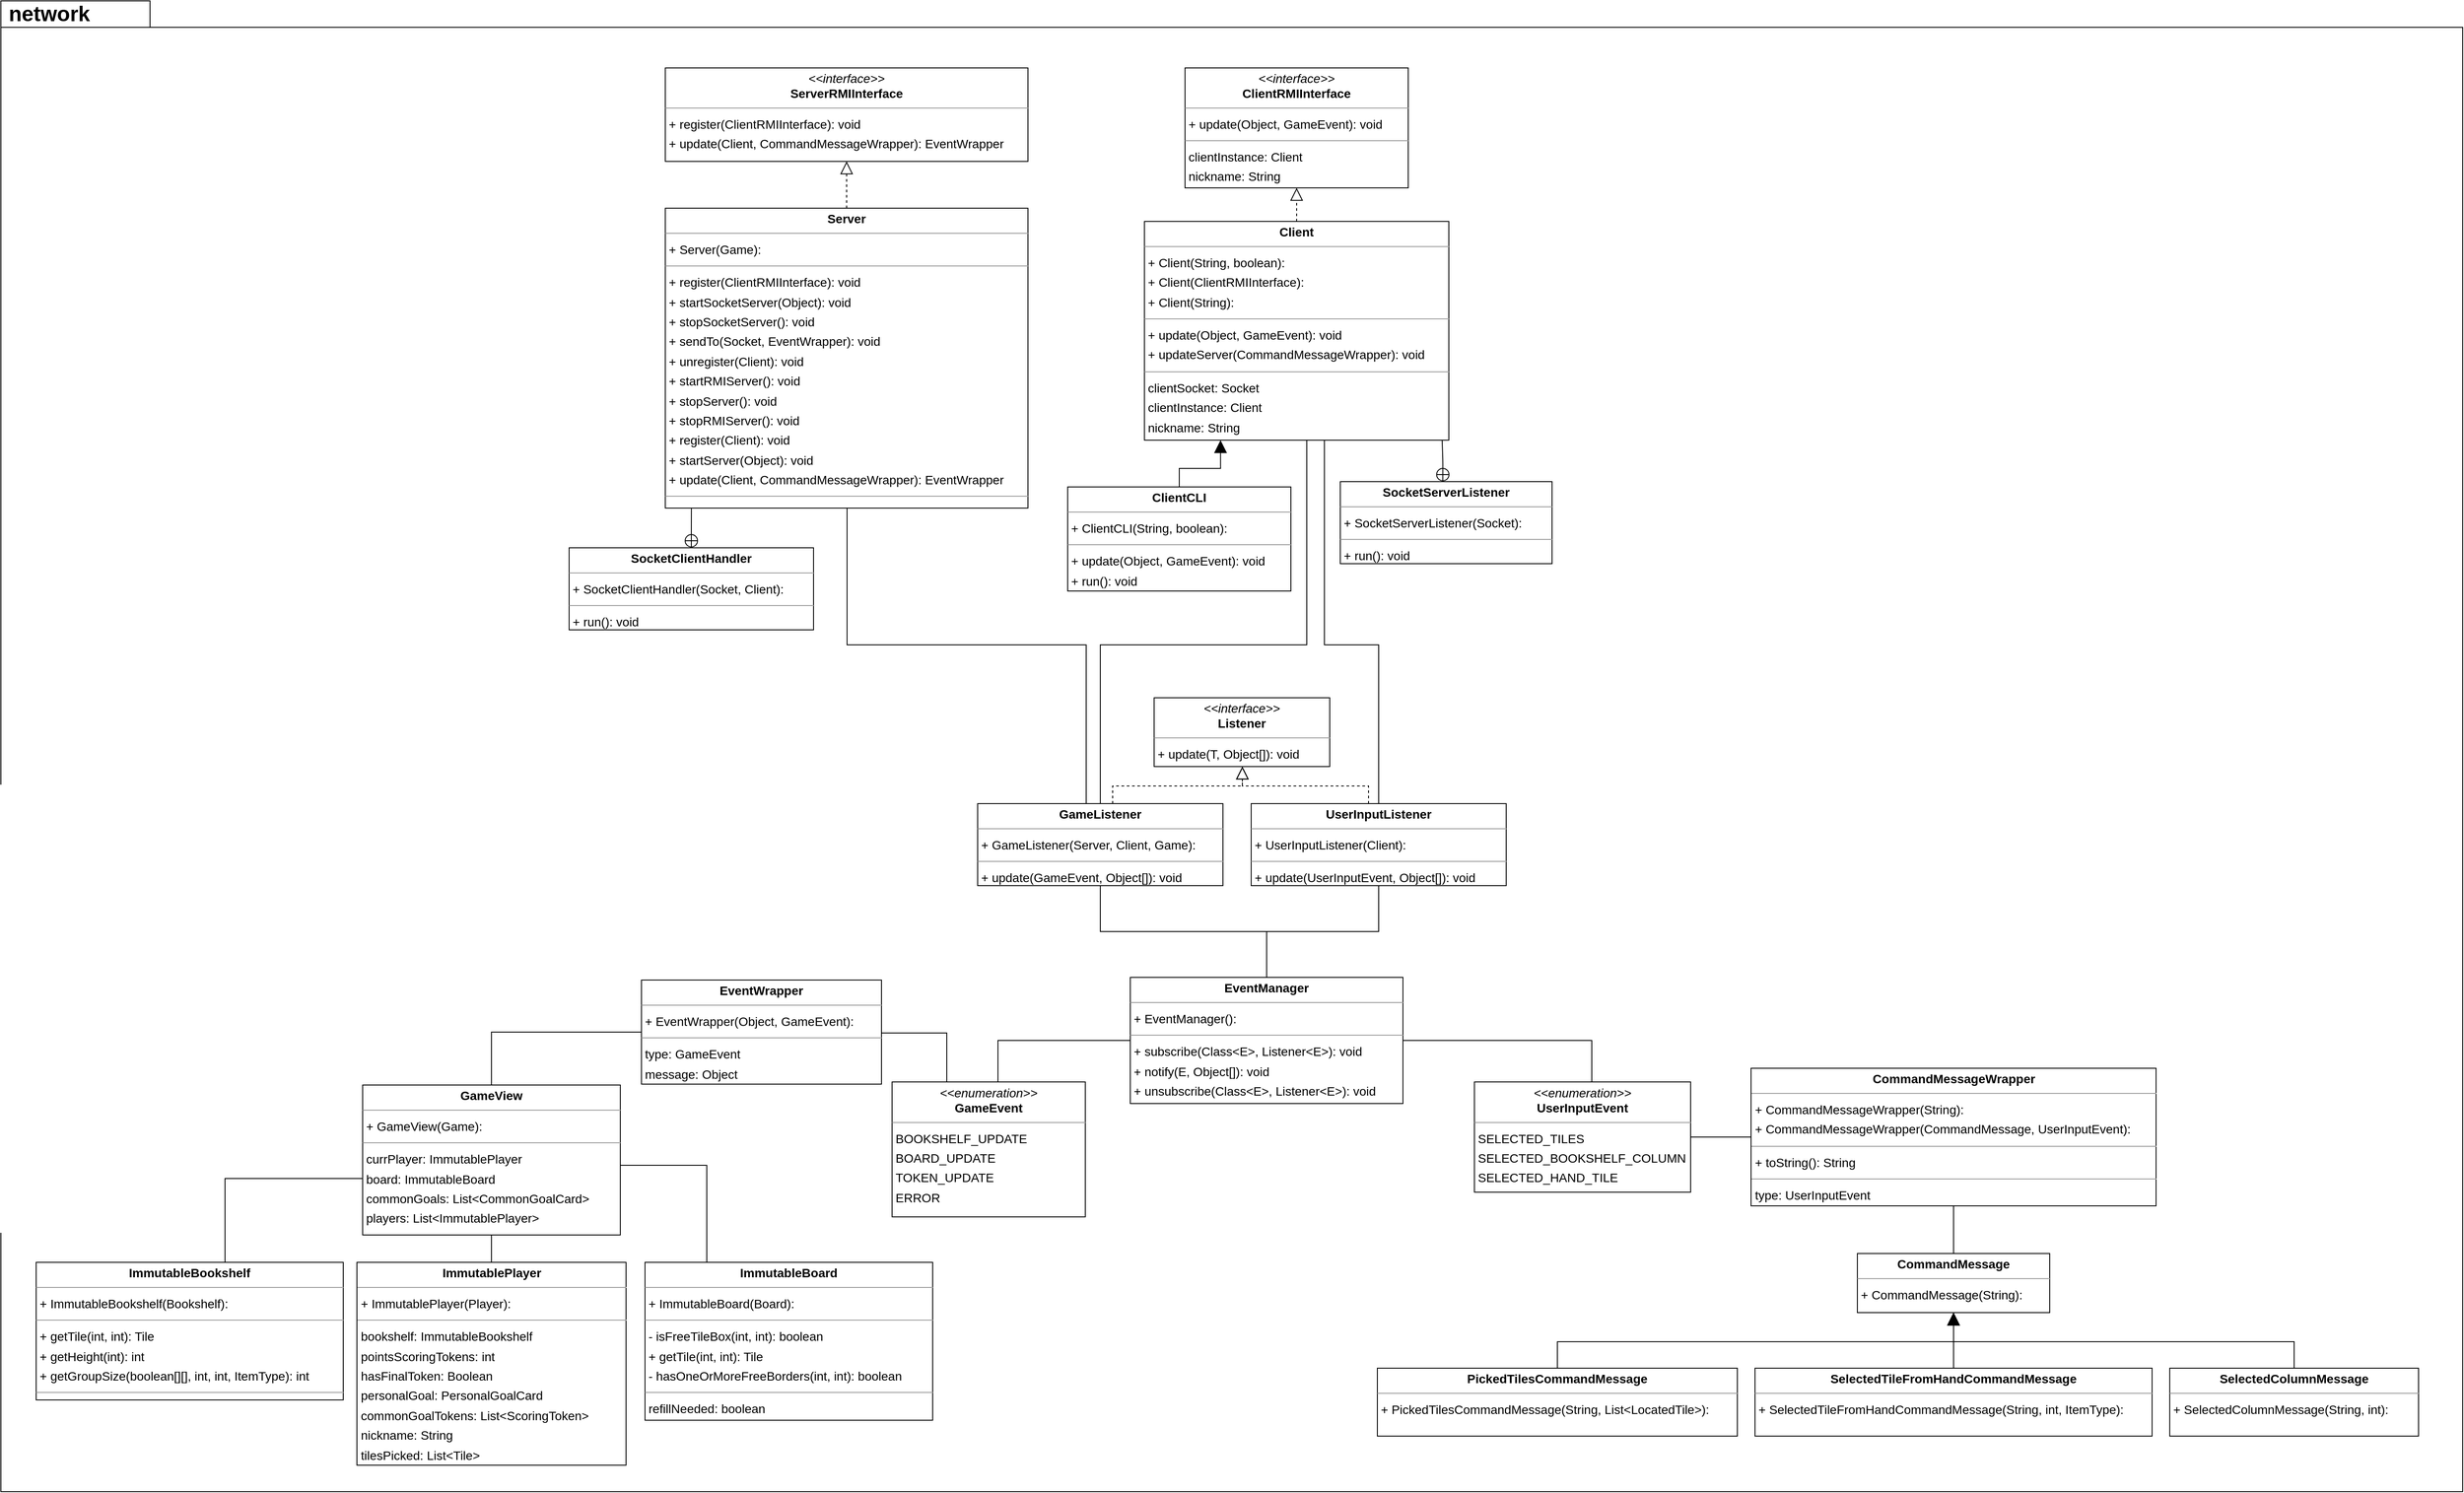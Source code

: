 <mxfile version="21.1.5" type="device">
  <diagram id="Sj49I2HTe4NmLySwVZjX" name="Page-1">
    <mxGraphModel dx="4390" dy="2117" grid="1" gridSize="10" guides="1" tooltips="1" connect="1" arrows="1" fold="1" page="0" pageScale="1" pageWidth="850" pageHeight="1100" background="none" math="0" shadow="0">
      <root>
        <mxCell id="0" />
        <mxCell id="1" parent="0" />
        <mxCell id="IwiZmN88PzjmB7UHPTFj-19" value="&lt;font style=&quot;font-size: 24px;&quot;&gt;network&lt;/font&gt;" style="shape=folder;fontStyle=1;tabWidth=110;tabHeight=30;tabPosition=left;html=1;boundedLbl=1;labelInHeader=1;container=1;collapsible=0;whiteSpace=wrap;fontFamily=Helvetica;fontSize=11;" vertex="1" parent="1">
          <mxGeometry x="-830" y="-90" width="2790" height="1690" as="geometry" />
        </mxCell>
        <mxCell id="IwiZmN88PzjmB7UHPTFj-20" value="" style="html=1;strokeColor=none;resizeWidth=1;resizeHeight=1;fillColor=none;part=1;connectable=0;allowArrows=0;deletable=0;whiteSpace=wrap;fontFamily=Helvetica;fontSize=11;fontColor=default;" vertex="1" parent="IwiZmN88PzjmB7UHPTFj-19">
          <mxGeometry width="2790" height="1183" relative="1" as="geometry">
            <mxPoint y="30" as="offset" />
          </mxGeometry>
        </mxCell>
        <mxCell id="node12" value="&lt;p style=&quot;margin:0px;margin-top:4px;text-align:center;&quot;&gt;&lt;b&gt;ImmutablePlayer&lt;/b&gt;&lt;/p&gt;&lt;hr size=&quot;1&quot;/&gt;&lt;p style=&quot;margin:0 0 0 4px;line-height:1.6;&quot;&gt;+ ImmutablePlayer(Player): &lt;/p&gt;&lt;hr size=&quot;1&quot;/&gt;&lt;p style=&quot;margin:0 0 0 4px;line-height:1.6;&quot;&gt; bookshelf: ImmutableBookshelf&lt;br/&gt; pointsScoringTokens: int&lt;br/&gt; hasFinalToken: Boolean&lt;br/&gt; personalGoal: PersonalGoalCard&lt;br/&gt; commonGoalTokens: List&amp;lt;ScoringToken&amp;gt;&lt;br/&gt; nickname: String&lt;br/&gt; tilesPicked: List&amp;lt;Tile&amp;gt;&lt;/p&gt;" style="verticalAlign=top;align=left;overflow=fill;fontSize=14;fontFamily=Helvetica;html=1;rounded=0;shadow=0;comic=0;labelBackgroundColor=none;strokeWidth=1;strokeColor=#000000;" parent="IwiZmN88PzjmB7UHPTFj-19" vertex="1">
          <mxGeometry x="403.5" y="1430" width="305" height="230" as="geometry" />
        </mxCell>
        <mxCell id="node14" value="&lt;p style=&quot;margin:0px;margin-top:4px;text-align:center;&quot;&gt;&lt;b&gt;SelectedColumnMessage&lt;/b&gt;&lt;/p&gt;&lt;hr size=&quot;1&quot;&gt;&lt;p style=&quot;margin:0 0 0 4px;line-height:1.6;&quot;&gt;+ SelectedColumnMessage(String, int):&lt;/p&gt;" style="verticalAlign=top;align=left;overflow=fill;fontSize=14;fontFamily=Helvetica;html=1;rounded=0;shadow=0;comic=0;labelBackgroundColor=none;strokeWidth=1;strokeColor=#000000;" parent="IwiZmN88PzjmB7UHPTFj-19" vertex="1">
          <mxGeometry x="2458" y="1550" width="282" height="77" as="geometry" />
        </mxCell>
        <mxCell id="node15" value="&lt;p style=&quot;margin:0px;margin-top:4px;text-align:center;&quot;&gt;&lt;b&gt;SelectedTileFromHandCommandMessage&lt;/b&gt;&lt;/p&gt;&lt;hr size=&quot;1&quot;&gt;&lt;p style=&quot;margin:0 0 0 4px;line-height:1.6;&quot;&gt;+ SelectedTileFromHandCommandMessage(String, int, ItemType):&lt;/p&gt;" style="verticalAlign=top;align=left;overflow=fill;fontSize=14;fontFamily=Helvetica;html=1;rounded=0;shadow=0;comic=0;labelBackgroundColor=none;strokeWidth=1;strokeColor=#000000;" parent="IwiZmN88PzjmB7UHPTFj-19" vertex="1">
          <mxGeometry x="1988" y="1550" width="450" height="77" as="geometry" />
        </mxCell>
        <mxCell id="node18" value="&lt;p style=&quot;margin:0px;margin-top:4px;text-align:center;&quot;&gt;&lt;b&gt;PickedTilesCommandMessage&lt;/b&gt;&lt;/p&gt;&lt;hr size=&quot;1&quot;&gt;&lt;p style=&quot;margin:0 0 0 4px;line-height:1.6;&quot;&gt;+ PickedTilesCommandMessage(String, List&amp;lt;LocatedTile&amp;gt;):&lt;/p&gt;" style="verticalAlign=top;align=left;overflow=fill;fontSize=14;fontFamily=Helvetica;html=1;rounded=0;shadow=0;comic=0;labelBackgroundColor=none;strokeWidth=1;strokeColor=#000000;" parent="IwiZmN88PzjmB7UHPTFj-19" vertex="1">
          <mxGeometry x="1560" y="1550" width="408" height="77" as="geometry" />
        </mxCell>
        <mxCell id="node3" value="&lt;p style=&quot;margin:0px;margin-top:4px;text-align:center;&quot;&gt;&lt;b&gt;CommandMessage&lt;/b&gt;&lt;/p&gt;&lt;hr size=&quot;1&quot;/&gt;&lt;p style=&quot;margin:0 0 0 4px;line-height:1.6;&quot;&gt;+ CommandMessage(String): &lt;/p&gt;" style="verticalAlign=top;align=left;overflow=fill;fontSize=14;fontFamily=Helvetica;html=1;rounded=0;shadow=0;comic=0;labelBackgroundColor=none;strokeWidth=1;strokeColor=#000000;" parent="IwiZmN88PzjmB7UHPTFj-19" vertex="1">
          <mxGeometry x="2104" y="1420" width="218" height="67" as="geometry" />
        </mxCell>
        <mxCell id="edge6" value="" style="html=1;rounded=0;edgeStyle=orthogonalEdgeStyle;dashed=0;startArrow=none;endArrow=block;endSize=12;strokeColor=#000000;exitX=0.500;exitY=0.001;exitDx=0;exitDy=0;entryX=0.500;entryY=1.001;entryDx=0;entryDy=0;" parent="IwiZmN88PzjmB7UHPTFj-19" source="node18" target="node3" edge="1">
          <mxGeometry width="50" height="50" relative="1" as="geometry">
            <Array as="points">
              <mxPoint x="1764" y="1520" />
              <mxPoint x="2213" y="1520" />
            </Array>
          </mxGeometry>
        </mxCell>
        <mxCell id="edge2" value="" style="html=1;rounded=0;edgeStyle=orthogonalEdgeStyle;dashed=0;startArrow=none;endArrow=block;endSize=12;strokeColor=#000000;exitX=0.500;exitY=0.001;exitDx=0;exitDy=0;entryX=0.500;entryY=1.001;entryDx=0;entryDy=0;" parent="IwiZmN88PzjmB7UHPTFj-19" source="node14" target="node3" edge="1">
          <mxGeometry width="50" height="50" relative="1" as="geometry">
            <Array as="points">
              <mxPoint x="2599" y="1520" />
              <mxPoint x="2213" y="1520" />
            </Array>
          </mxGeometry>
        </mxCell>
        <mxCell id="edge4" value="" style="html=1;rounded=0;edgeStyle=orthogonalEdgeStyle;dashed=0;startArrow=none;endArrow=block;endSize=12;strokeColor=#000000;exitX=0.500;exitY=0.001;exitDx=0;exitDy=0;entryX=0.500;entryY=1.001;entryDx=0;entryDy=0;" parent="IwiZmN88PzjmB7UHPTFj-19" source="node15" target="node3" edge="1">
          <mxGeometry width="50" height="50" relative="1" as="geometry">
            <Array as="points" />
          </mxGeometry>
        </mxCell>
        <mxCell id="node9" value="&lt;p style=&quot;margin:0px;margin-top:4px;text-align:center;&quot;&gt;&lt;b&gt;ImmutableBoard&lt;/b&gt;&lt;/p&gt;&lt;hr size=&quot;1&quot;/&gt;&lt;p style=&quot;margin:0 0 0 4px;line-height:1.6;&quot;&gt;+ ImmutableBoard(Board): &lt;/p&gt;&lt;hr size=&quot;1&quot;/&gt;&lt;p style=&quot;margin:0 0 0 4px;line-height:1.6;&quot;&gt;- isFreeTileBox(int, int): boolean&lt;br/&gt;+ getTile(int, int): Tile&lt;br/&gt;- hasOneOrMoreFreeBorders(int, int): boolean&lt;/p&gt;&lt;hr size=&quot;1&quot;/&gt;&lt;p style=&quot;margin:0 0 0 4px;line-height:1.6;&quot;&gt; refillNeeded: boolean&lt;br/&gt; board: Tile[][]&lt;/p&gt;" style="verticalAlign=top;align=left;overflow=fill;fontSize=14;fontFamily=Helvetica;html=1;rounded=0;shadow=0;comic=0;labelBackgroundColor=none;strokeWidth=1;strokeColor=#000000;" parent="IwiZmN88PzjmB7UHPTFj-19" vertex="1">
          <mxGeometry x="730" y="1430" width="326" height="179" as="geometry" />
        </mxCell>
        <mxCell id="node16" value="&lt;p style=&quot;margin:0px;margin-top:4px;text-align:center;&quot;&gt;&lt;b&gt;ImmutableBookshelf&lt;/b&gt;&lt;/p&gt;&lt;hr size=&quot;1&quot;/&gt;&lt;p style=&quot;margin:0 0 0 4px;line-height:1.6;&quot;&gt;+ ImmutableBookshelf(Bookshelf): &lt;/p&gt;&lt;hr size=&quot;1&quot;/&gt;&lt;p style=&quot;margin:0 0 0 4px;line-height:1.6;&quot;&gt;+ getTile(int, int): Tile&lt;br/&gt;+ getHeight(int): int&lt;br/&gt;+ getGroupSize(boolean[][], int, int, ItemType): int&lt;/p&gt;&lt;hr size=&quot;1&quot;/&gt;&lt;p style=&quot;margin:0 0 0 4px;line-height:1.6;&quot;&gt; adjacentSizes: List&amp;lt;Integer&amp;gt;&lt;/p&gt;" style="verticalAlign=top;align=left;overflow=fill;fontSize=14;fontFamily=Helvetica;html=1;rounded=0;shadow=0;comic=0;labelBackgroundColor=none;strokeWidth=1;strokeColor=#000000;" parent="IwiZmN88PzjmB7UHPTFj-19" vertex="1">
          <mxGeometry x="40" y="1430" width="348" height="156" as="geometry" />
        </mxCell>
        <mxCell id="node4" value="&lt;p style=&quot;margin:0px;margin-top:4px;text-align:center;&quot;&gt;&lt;b&gt;Client&lt;/b&gt;&lt;/p&gt;&lt;hr size=&quot;1&quot;/&gt;&lt;p style=&quot;margin:0 0 0 4px;line-height:1.6;&quot;&gt;+ Client(String, boolean): &lt;br/&gt;+ Client(ClientRMIInterface): &lt;br/&gt;+ Client(String): &lt;/p&gt;&lt;hr size=&quot;1&quot;/&gt;&lt;p style=&quot;margin:0 0 0 4px;line-height:1.6;&quot;&gt;+ update(Object, GameEvent): void&lt;br/&gt;+ updateServer(CommandMessageWrapper): void&lt;/p&gt;&lt;hr size=&quot;1&quot;/&gt;&lt;p style=&quot;margin:0 0 0 4px;line-height:1.6;&quot;&gt; clientSocket: Socket&lt;br/&gt; clientInstance: Client&lt;br/&gt; nickname: String&lt;br/&gt; isRMI: boolean&lt;/p&gt;" style="verticalAlign=top;align=left;overflow=fill;fontSize=14;fontFamily=Helvetica;html=1;rounded=0;shadow=0;comic=0;labelBackgroundColor=none;strokeWidth=1;strokeColor=#000000;" parent="1" vertex="1">
          <mxGeometry x="466" y="160" width="345" height="248" as="geometry" />
        </mxCell>
        <mxCell id="node2" value="&lt;p style=&quot;margin:0px;margin-top:4px;text-align:center;&quot;&gt;&lt;b&gt;ClientCLI&lt;/b&gt;&lt;/p&gt;&lt;hr size=&quot;1&quot;/&gt;&lt;p style=&quot;margin:0 0 0 4px;line-height:1.6;&quot;&gt;+ ClientCLI(String, boolean): &lt;/p&gt;&lt;hr size=&quot;1&quot;/&gt;&lt;p style=&quot;margin:0 0 0 4px;line-height:1.6;&quot;&gt;+ update(Object, GameEvent): void&lt;br/&gt;+ run(): void&lt;/p&gt;" style="verticalAlign=top;align=left;overflow=fill;fontSize=14;fontFamily=Helvetica;html=1;rounded=0;shadow=0;comic=0;labelBackgroundColor=none;strokeWidth=1;strokeColor=#000000;" parent="1" vertex="1">
          <mxGeometry x="379" y="461" width="253" height="118" as="geometry" />
        </mxCell>
        <mxCell id="node13" value="&lt;p style=&quot;margin:0px;margin-top:4px;text-align:center;&quot;&gt;&lt;i&gt;&amp;lt;&amp;lt;interface&amp;gt;&amp;gt;&lt;/i&gt;&lt;br/&gt;&lt;b&gt;ClientRMIInterface&lt;/b&gt;&lt;/p&gt;&lt;hr size=&quot;1&quot;/&gt;&lt;p style=&quot;margin:0 0 0 4px;line-height:1.6;&quot;&gt;+ update(Object, GameEvent): void&lt;/p&gt;&lt;hr size=&quot;1&quot;/&gt;&lt;p style=&quot;margin:0 0 0 4px;line-height:1.6;&quot;&gt; clientInstance: Client&lt;br/&gt; nickname: String&lt;/p&gt;" style="verticalAlign=top;align=left;overflow=fill;fontSize=14;fontFamily=Helvetica;html=1;rounded=0;shadow=0;comic=0;labelBackgroundColor=none;strokeWidth=1;strokeColor=#000000;" parent="1" vertex="1">
          <mxGeometry x="512" y="-14" width="253" height="136" as="geometry" />
        </mxCell>
        <mxCell id="IwiZmN88PzjmB7UHPTFj-5" style="edgeStyle=orthogonalEdgeStyle;rounded=0;orthogonalLoop=1;jettySize=auto;html=1;startArrow=none;startFill=0;endArrow=none;endFill=0;strokeColor=#000000;" edge="1" parent="1" source="node10" target="node3">
          <mxGeometry relative="1" as="geometry" />
        </mxCell>
        <mxCell id="IwiZmN88PzjmB7UHPTFj-6" style="edgeStyle=orthogonalEdgeStyle;rounded=0;orthogonalLoop=1;jettySize=auto;html=1;endArrow=none;endFill=0;strokeColor=#000000;" edge="1" parent="1" source="node10" target="node17">
          <mxGeometry relative="1" as="geometry" />
        </mxCell>
        <mxCell id="node10" value="&lt;p style=&quot;margin:0px;margin-top:4px;text-align:center;&quot;&gt;&lt;b&gt;CommandMessageWrapper&lt;/b&gt;&lt;/p&gt;&lt;hr size=&quot;1&quot;/&gt;&lt;p style=&quot;margin:0 0 0 4px;line-height:1.6;&quot;&gt;+ CommandMessageWrapper(String): &lt;br/&gt;+ CommandMessageWrapper(CommandMessage, UserInputEvent): &lt;/p&gt;&lt;hr size=&quot;1&quot;/&gt;&lt;p style=&quot;margin:0 0 0 4px;line-height:1.6;&quot;&gt;+ toString(): String&lt;/p&gt;&lt;hr size=&quot;1&quot;/&gt;&lt;p style=&quot;margin:0 0 0 4px;line-height:1.6;&quot;&gt; type: UserInputEvent&lt;br/&gt; message: String&lt;/p&gt;" style="verticalAlign=top;align=left;overflow=fill;fontSize=14;fontFamily=Helvetica;html=1;rounded=0;shadow=0;comic=0;labelBackgroundColor=none;strokeWidth=1;strokeColor=#000000;" parent="1" vertex="1">
          <mxGeometry x="1153.5" y="1120" width="459" height="156" as="geometry" />
        </mxCell>
        <mxCell id="IwiZmN88PzjmB7UHPTFj-9" style="edgeStyle=orthogonalEdgeStyle;shape=connector;rounded=0;orthogonalLoop=1;jettySize=auto;html=1;labelBackgroundColor=default;strokeColor=#000000;fontFamily=Helvetica;fontSize=11;fontColor=default;endArrow=none;endFill=0;" edge="1" parent="1" source="node5" target="node22">
          <mxGeometry relative="1" as="geometry">
            <Array as="points">
              <mxPoint x="300" y="1089" />
            </Array>
          </mxGeometry>
        </mxCell>
        <mxCell id="IwiZmN88PzjmB7UHPTFj-10" style="edgeStyle=orthogonalEdgeStyle;shape=connector;rounded=0;orthogonalLoop=1;jettySize=auto;html=1;labelBackgroundColor=default;strokeColor=#000000;fontFamily=Helvetica;fontSize=11;fontColor=default;endArrow=none;endFill=0;" edge="1" parent="1" source="node5" target="node17">
          <mxGeometry relative="1" as="geometry">
            <Array as="points">
              <mxPoint x="973" y="1089" />
            </Array>
          </mxGeometry>
        </mxCell>
        <mxCell id="IwiZmN88PzjmB7UHPTFj-11" style="edgeStyle=orthogonalEdgeStyle;shape=connector;rounded=0;orthogonalLoop=1;jettySize=auto;html=1;labelBackgroundColor=default;strokeColor=#000000;fontFamily=Helvetica;fontSize=11;fontColor=default;endArrow=none;endFill=0;" edge="1" parent="1" source="node5" target="node0">
          <mxGeometry relative="1" as="geometry" />
        </mxCell>
        <mxCell id="IwiZmN88PzjmB7UHPTFj-12" style="edgeStyle=orthogonalEdgeStyle;shape=connector;rounded=0;orthogonalLoop=1;jettySize=auto;html=1;labelBackgroundColor=default;strokeColor=#000000;fontFamily=Helvetica;fontSize=11;fontColor=default;endArrow=none;endFill=0;" edge="1" parent="1" source="node5" target="node20">
          <mxGeometry relative="1" as="geometry" />
        </mxCell>
        <mxCell id="node5" value="&lt;p style=&quot;margin:0px;margin-top:4px;text-align:center;&quot;&gt;&lt;b&gt;EventManager&lt;/b&gt;&lt;/p&gt;&lt;hr size=&quot;1&quot;/&gt;&lt;p style=&quot;margin:0 0 0 4px;line-height:1.6;&quot;&gt;+ EventManager(): &lt;/p&gt;&lt;hr size=&quot;1&quot;/&gt;&lt;p style=&quot;margin:0 0 0 4px;line-height:1.6;&quot;&gt;+ subscribe(Class&amp;lt;E&amp;gt;, Listener&amp;lt;E&amp;gt;): void&lt;br/&gt;+ notify(E, Object[]): void&lt;br/&gt;+ unsubscribe(Class&amp;lt;E&amp;gt;, Listener&amp;lt;E&amp;gt;): void&lt;/p&gt;" style="verticalAlign=top;align=left;overflow=fill;fontSize=14;fontFamily=Helvetica;html=1;rounded=0;shadow=0;comic=0;labelBackgroundColor=none;strokeWidth=1;strokeColor=#000000;" parent="1" vertex="1">
          <mxGeometry x="450" y="1017" width="309" height="143" as="geometry" />
        </mxCell>
        <mxCell id="IwiZmN88PzjmB7UHPTFj-3" style="edgeStyle=orthogonalEdgeStyle;rounded=0;orthogonalLoop=1;jettySize=auto;html=1;endArrow=none;endFill=0;strokeColor=#000000;" edge="1" parent="1" source="node21" target="node6">
          <mxGeometry relative="1" as="geometry" />
        </mxCell>
        <mxCell id="IwiZmN88PzjmB7UHPTFj-4" style="edgeStyle=orthogonalEdgeStyle;rounded=0;orthogonalLoop=1;jettySize=auto;html=1;endArrow=none;endFill=0;strokeColor=#000000;" edge="1" parent="1" source="node21" target="node22">
          <mxGeometry relative="1" as="geometry">
            <Array as="points">
              <mxPoint x="242" y="1080" />
            </Array>
          </mxGeometry>
        </mxCell>
        <mxCell id="node21" value="&lt;p style=&quot;margin:0px;margin-top:4px;text-align:center;&quot;&gt;&lt;b&gt;EventWrapper&lt;/b&gt;&lt;/p&gt;&lt;hr size=&quot;1&quot;/&gt;&lt;p style=&quot;margin:0 0 0 4px;line-height:1.6;&quot;&gt;+ EventWrapper(Object, GameEvent): &lt;/p&gt;&lt;hr size=&quot;1&quot;/&gt;&lt;p style=&quot;margin:0 0 0 4px;line-height:1.6;&quot;&gt; type: GameEvent&lt;br/&gt; message: Object&lt;/p&gt;" style="verticalAlign=top;align=left;overflow=fill;fontSize=14;fontFamily=Helvetica;html=1;rounded=0;shadow=0;comic=0;labelBackgroundColor=none;strokeWidth=1;strokeColor=#000000;" parent="1" vertex="1">
          <mxGeometry x="-104" y="1020" width="272" height="118" as="geometry" />
        </mxCell>
        <mxCell id="node22" value="&lt;p style=&quot;margin:0px;margin-top:4px;text-align:center;&quot;&gt;&lt;i&gt;&amp;lt;&amp;lt;enumeration&amp;gt;&amp;gt;&lt;/i&gt;&lt;br&gt;&lt;b&gt;GameEvent&lt;/b&gt;&lt;/p&gt;&lt;hr size=&quot;1&quot;&gt;&lt;p style=&quot;margin:0 0 0 4px;line-height:1.6;&quot;&gt;BOOKSHELF_UPDATE&lt;br&gt;BOARD_UPDATE&lt;br&gt;TOKEN_UPDATE&lt;br&gt;ERROR&lt;br&gt;&lt;/p&gt;" style="verticalAlign=top;align=left;overflow=fill;fontSize=14;fontFamily=Helvetica;html=1;rounded=0;shadow=0;comic=0;labelBackgroundColor=none;strokeWidth=1;strokeColor=#000000;" parent="1" vertex="1">
          <mxGeometry x="180" y="1135.5" width="219" height="153" as="geometry" />
        </mxCell>
        <mxCell id="IwiZmN88PzjmB7UHPTFj-7" style="edgeStyle=orthogonalEdgeStyle;shape=connector;rounded=0;orthogonalLoop=1;jettySize=auto;html=1;labelBackgroundColor=default;strokeColor=#000000;fontFamily=Helvetica;fontSize=11;fontColor=default;endArrow=block;endFill=0;dashed=1;startArrow=none;endSize=12;" edge="1" parent="1" source="node0" target="node7">
          <mxGeometry relative="1" as="geometry">
            <Array as="points">
              <mxPoint x="430" y="800" />
              <mxPoint x="577" y="800" />
            </Array>
          </mxGeometry>
        </mxCell>
        <mxCell id="IwiZmN88PzjmB7UHPTFj-13" style="edgeStyle=orthogonalEdgeStyle;shape=connector;rounded=0;orthogonalLoop=1;jettySize=auto;html=1;labelBackgroundColor=default;strokeColor=#000000;fontFamily=Helvetica;fontSize=11;fontColor=default;endArrow=none;endFill=0;" edge="1" parent="1" source="node0" target="node11">
          <mxGeometry relative="1" as="geometry">
            <Array as="points">
              <mxPoint x="400" y="640" />
              <mxPoint x="129" y="640" />
            </Array>
          </mxGeometry>
        </mxCell>
        <mxCell id="IwiZmN88PzjmB7UHPTFj-14" style="edgeStyle=orthogonalEdgeStyle;shape=connector;rounded=0;orthogonalLoop=1;jettySize=auto;html=1;labelBackgroundColor=default;strokeColor=#000000;fontFamily=Helvetica;fontSize=11;fontColor=default;endArrow=none;endFill=0;" edge="1" parent="1" source="node0" target="node4">
          <mxGeometry relative="1" as="geometry">
            <Array as="points">
              <mxPoint x="416" y="640" />
              <mxPoint x="650" y="640" />
            </Array>
          </mxGeometry>
        </mxCell>
        <mxCell id="node0" value="&lt;p style=&quot;margin:0px;margin-top:4px;text-align:center;&quot;&gt;&lt;b&gt;GameListener&lt;/b&gt;&lt;/p&gt;&lt;hr size=&quot;1&quot;/&gt;&lt;p style=&quot;margin:0 0 0 4px;line-height:1.6;&quot;&gt;+ GameListener(Server, Client, Game): &lt;/p&gt;&lt;hr size=&quot;1&quot;/&gt;&lt;p style=&quot;margin:0 0 0 4px;line-height:1.6;&quot;&gt;+ update(GameEvent, Object[]): void&lt;/p&gt;" style="verticalAlign=top;align=left;overflow=fill;fontSize=14;fontFamily=Helvetica;html=1;rounded=0;shadow=0;comic=0;labelBackgroundColor=none;strokeWidth=1;strokeColor=#000000;" parent="1" vertex="1">
          <mxGeometry x="277" y="820" width="278" height="93" as="geometry" />
        </mxCell>
        <mxCell id="IwiZmN88PzjmB7UHPTFj-1" style="edgeStyle=orthogonalEdgeStyle;rounded=0;orthogonalLoop=1;jettySize=auto;html=1;endArrow=none;endFill=0;strokeColor=#000000;" edge="1" parent="1" source="node6" target="node16">
          <mxGeometry relative="1" as="geometry">
            <mxPoint x="-550" y="1340" as="targetPoint" />
            <Array as="points">
              <mxPoint x="-576" y="1245" />
            </Array>
          </mxGeometry>
        </mxCell>
        <mxCell id="IwiZmN88PzjmB7UHPTFj-2" style="edgeStyle=orthogonalEdgeStyle;rounded=0;orthogonalLoop=1;jettySize=auto;html=1;endArrow=none;endFill=0;strokeColor=#000000;" edge="1" parent="1" source="node6" target="node9">
          <mxGeometry relative="1" as="geometry">
            <Array as="points">
              <mxPoint x="-30" y="1230" />
            </Array>
          </mxGeometry>
        </mxCell>
        <mxCell id="IwiZmN88PzjmB7UHPTFj-21" style="edgeStyle=orthogonalEdgeStyle;shape=connector;rounded=0;orthogonalLoop=1;jettySize=auto;html=1;labelBackgroundColor=default;strokeColor=default;fontFamily=Helvetica;fontSize=11;fontColor=default;endArrow=none;endFill=0;" edge="1" parent="1" source="node6" target="node12">
          <mxGeometry relative="1" as="geometry" />
        </mxCell>
        <mxCell id="node6" value="&lt;p style=&quot;margin:0px;margin-top:4px;text-align:center;&quot;&gt;&lt;b&gt;GameView&lt;/b&gt;&lt;/p&gt;&lt;hr size=&quot;1&quot;/&gt;&lt;p style=&quot;margin:0 0 0 4px;line-height:1.6;&quot;&gt;+ GameView(Game): &lt;/p&gt;&lt;hr size=&quot;1&quot;/&gt;&lt;p style=&quot;margin:0 0 0 4px;line-height:1.6;&quot;&gt; currPlayer: ImmutablePlayer&lt;br/&gt; board: ImmutableBoard&lt;br/&gt; commonGoals: List&amp;lt;CommonGoalCard&amp;gt;&lt;br/&gt; players: List&amp;lt;ImmutablePlayer&amp;gt;&lt;/p&gt;" style="verticalAlign=top;align=left;overflow=fill;fontSize=14;fontFamily=Helvetica;html=1;rounded=0;shadow=0;comic=0;labelBackgroundColor=none;strokeWidth=1;strokeColor=#000000;" parent="1" vertex="1">
          <mxGeometry x="-420" y="1139" width="292" height="170" as="geometry" />
        </mxCell>
        <mxCell id="node7" value="&lt;p style=&quot;margin:0px;margin-top:4px;text-align:center;&quot;&gt;&lt;i&gt;&amp;lt;&amp;lt;interface&amp;gt;&amp;gt;&lt;/i&gt;&lt;br/&gt;&lt;b&gt;Listener&lt;T&gt;&lt;/b&gt;&lt;/p&gt;&lt;hr size=&quot;1&quot;/&gt;&lt;p style=&quot;margin:0 0 0 4px;line-height:1.6;&quot;&gt;+ update(T, Object[]): void&lt;/p&gt;" style="verticalAlign=top;align=left;overflow=fill;fontSize=14;fontFamily=Helvetica;html=1;rounded=0;shadow=0;comic=0;labelBackgroundColor=none;strokeWidth=1;strokeColor=#000000;" parent="1" vertex="1">
          <mxGeometry x="477" y="700" width="199" height="78" as="geometry" />
        </mxCell>
        <mxCell id="node11" value="&lt;p style=&quot;margin:0px;margin-top:4px;text-align:center;&quot;&gt;&lt;b&gt;Server&lt;/b&gt;&lt;/p&gt;&lt;hr size=&quot;1&quot;/&gt;&lt;p style=&quot;margin:0 0 0 4px;line-height:1.6;&quot;&gt;+ Server(Game): &lt;/p&gt;&lt;hr size=&quot;1&quot;/&gt;&lt;p style=&quot;margin:0 0 0 4px;line-height:1.6;&quot;&gt;+ register(ClientRMIInterface): void&lt;br/&gt;+ startSocketServer(Object): void&lt;br/&gt;+ stopSocketServer(): void&lt;br/&gt;+ sendTo(Socket, EventWrapper): void&lt;br/&gt;+ unregister(Client): void&lt;br/&gt;+ startRMIServer(): void&lt;br/&gt;+ stopServer(): void&lt;br/&gt;+ stopRMIServer(): void&lt;br/&gt;+ register(Client): void&lt;br/&gt;+ startServer(Object): void&lt;br/&gt;+ update(Client, CommandMessageWrapper): EventWrapper&lt;/p&gt;&lt;hr size=&quot;1&quot;/&gt;&lt;p style=&quot;margin:0 0 0 4px;line-height:1.6;&quot;&gt; game: Game&lt;/p&gt;" style="verticalAlign=top;align=left;overflow=fill;fontSize=14;fontFamily=Helvetica;html=1;rounded=0;shadow=0;comic=0;labelBackgroundColor=none;strokeWidth=1;strokeColor=#000000;" parent="1" vertex="1">
          <mxGeometry x="-77" y="145" width="411" height="340" as="geometry" />
        </mxCell>
        <mxCell id="node8" value="&lt;p style=&quot;margin:0px;margin-top:4px;text-align:center;&quot;&gt;&lt;i&gt;&amp;lt;&amp;lt;interface&amp;gt;&amp;gt;&lt;/i&gt;&lt;br/&gt;&lt;b&gt;ServerRMIInterface&lt;/b&gt;&lt;/p&gt;&lt;hr size=&quot;1&quot;/&gt;&lt;p style=&quot;margin:0 0 0 4px;line-height:1.6;&quot;&gt;+ register(ClientRMIInterface): void&lt;br/&gt;+ update(Client, CommandMessageWrapper): EventWrapper&lt;/p&gt;" style="verticalAlign=top;align=left;overflow=fill;fontSize=14;fontFamily=Helvetica;html=1;rounded=0;shadow=0;comic=0;labelBackgroundColor=none;strokeWidth=1;strokeColor=#000000;" parent="1" vertex="1">
          <mxGeometry x="-77" y="-14" width="411" height="106" as="geometry" />
        </mxCell>
        <mxCell id="node23" value="&lt;p style=&quot;margin:0px;margin-top:4px;text-align:center;&quot;&gt;&lt;b&gt;SocketClientHandler&lt;/b&gt;&lt;/p&gt;&lt;hr size=&quot;1&quot;/&gt;&lt;p style=&quot;margin:0 0 0 4px;line-height:1.6;&quot;&gt;+ SocketClientHandler(Socket, Client): &lt;/p&gt;&lt;hr size=&quot;1&quot;/&gt;&lt;p style=&quot;margin:0 0 0 4px;line-height:1.6;&quot;&gt;+ run(): void&lt;/p&gt;" style="verticalAlign=top;align=left;overflow=fill;fontSize=14;fontFamily=Helvetica;html=1;rounded=0;shadow=0;comic=0;labelBackgroundColor=none;strokeWidth=1;strokeColor=#000000;" parent="1" vertex="1">
          <mxGeometry x="-186" y="530" width="277" height="93" as="geometry" />
        </mxCell>
        <mxCell id="node24" value="&lt;p style=&quot;margin:0px;margin-top:4px;text-align:center;&quot;&gt;&lt;b&gt;SocketServerListener&lt;/b&gt;&lt;/p&gt;&lt;hr size=&quot;1&quot;/&gt;&lt;p style=&quot;margin:0 0 0 4px;line-height:1.6;&quot;&gt;+ SocketServerListener(Socket): &lt;/p&gt;&lt;hr size=&quot;1&quot;/&gt;&lt;p style=&quot;margin:0 0 0 4px;line-height:1.6;&quot;&gt;+ run(): void&lt;/p&gt;" style="verticalAlign=top;align=left;overflow=fill;fontSize=14;fontFamily=Helvetica;html=1;rounded=0;shadow=0;comic=0;labelBackgroundColor=none;strokeWidth=1;strokeColor=#000000;" parent="1" vertex="1">
          <mxGeometry x="688" y="455" width="240" height="93" as="geometry" />
        </mxCell>
        <mxCell id="node17" value="&lt;p style=&quot;margin:0px;margin-top:4px;text-align:center;&quot;&gt;&lt;i&gt;&amp;lt;&amp;lt;enumeration&amp;gt;&amp;gt;&lt;/i&gt;&lt;br&gt;&lt;b&gt;UserInputEvent&lt;/b&gt;&lt;/p&gt;&lt;hr size=&quot;1&quot;&gt;&lt;p style=&quot;margin:0 0 0 4px;line-height:1.6;&quot;&gt;&lt;/p&gt;&lt;p style=&quot;margin:0 0 0 4px;line-height:1.6;&quot;&gt;SELECTED_TILES&lt;br&gt;SELECTED_BOOKSHELF_COLUMN&lt;br&gt;SELECTED_HAND_TILE&lt;br&gt;&lt;/p&gt;" style="verticalAlign=top;align=left;overflow=fill;fontSize=14;fontFamily=Helvetica;html=1;rounded=0;shadow=0;comic=0;labelBackgroundColor=none;strokeWidth=1;strokeColor=#000000;" parent="1" vertex="1">
          <mxGeometry x="840" y="1135.5" width="245" height="125" as="geometry" />
        </mxCell>
        <mxCell id="IwiZmN88PzjmB7UHPTFj-8" style="edgeStyle=orthogonalEdgeStyle;shape=connector;rounded=0;orthogonalLoop=1;jettySize=auto;html=1;labelBackgroundColor=default;strokeColor=#000000;fontFamily=Helvetica;fontSize=11;fontColor=default;endArrow=block;endFill=0;dashed=1;startArrow=none;endSize=12;" edge="1" parent="1" source="node20" target="node7">
          <mxGeometry relative="1" as="geometry">
            <Array as="points">
              <mxPoint x="720" y="800" />
              <mxPoint x="577" y="800" />
            </Array>
          </mxGeometry>
        </mxCell>
        <mxCell id="IwiZmN88PzjmB7UHPTFj-15" style="edgeStyle=orthogonalEdgeStyle;shape=connector;rounded=0;orthogonalLoop=1;jettySize=auto;html=1;labelBackgroundColor=default;strokeColor=#000000;fontFamily=Helvetica;fontSize=11;fontColor=default;endArrow=none;endFill=0;" edge="1" parent="1" source="node20" target="node4">
          <mxGeometry relative="1" as="geometry">
            <Array as="points">
              <mxPoint x="731" y="640" />
              <mxPoint x="670" y="640" />
            </Array>
          </mxGeometry>
        </mxCell>
        <mxCell id="node20" value="&lt;p style=&quot;margin:0px;margin-top:4px;text-align:center;&quot;&gt;&lt;b&gt;UserInputListener&lt;/b&gt;&lt;/p&gt;&lt;hr size=&quot;1&quot;/&gt;&lt;p style=&quot;margin:0 0 0 4px;line-height:1.6;&quot;&gt;+ UserInputListener(Client): &lt;/p&gt;&lt;hr size=&quot;1&quot;/&gt;&lt;p style=&quot;margin:0 0 0 4px;line-height:1.6;&quot;&gt;+ update(UserInputEvent, Object[]): void&lt;/p&gt;" style="verticalAlign=top;align=left;overflow=fill;fontSize=14;fontFamily=Helvetica;html=1;rounded=0;shadow=0;comic=0;labelBackgroundColor=none;strokeWidth=1;strokeColor=#000000;" parent="1" vertex="1">
          <mxGeometry x="587" y="820" width="289" height="93" as="geometry" />
        </mxCell>
        <mxCell id="edge7" value="" style="html=1;rounded=1;edgeStyle=orthogonalEdgeStyle;dashed=1;startArrow=none;endArrow=block;endSize=12;strokeColor=#000000;exitX=0.500;exitY=0.000;exitDx=0;exitDy=0;entryX=0.500;entryY=1.000;entryDx=0;entryDy=0;endFill=0;" parent="1" source="node4" target="node13" edge="1">
          <mxGeometry width="50" height="50" relative="1" as="geometry">
            <Array as="points" />
          </mxGeometry>
        </mxCell>
        <mxCell id="edge5" value="" style="html=1;rounded=0;edgeStyle=orthogonalEdgeStyle;dashed=0;startArrow=none;endArrow=block;endSize=12;strokeColor=#000000;exitX=0.500;exitY=0.000;exitDx=0;exitDy=0;entryX=0.250;entryY=1.000;entryDx=0;entryDy=0;endFill=1;" parent="1" source="node2" target="node4" edge="1">
          <mxGeometry width="50" height="50" relative="1" as="geometry">
            <Array as="points">
              <mxPoint x="506" y="440" />
              <mxPoint x="552" y="440" />
            </Array>
          </mxGeometry>
        </mxCell>
        <mxCell id="edge0" value="" style="html=1;rounded=1;edgeStyle=orthogonalEdgeStyle;dashed=1;startArrow=none;endArrow=block;endSize=12;strokeColor=#000000;exitX=0.500;exitY=0.000;exitDx=0;exitDy=0;entryX=0.500;entryY=1.001;entryDx=0;entryDy=0;endFill=0;" parent="1" source="node11" target="node8" edge="1">
          <mxGeometry width="50" height="50" relative="1" as="geometry">
            <Array as="points" />
          </mxGeometry>
        </mxCell>
        <mxCell id="edge9" value="" style="html=1;rounded=1;edgeStyle=orthogonalEdgeStyle;dashed=0;startArrow=circlePlus;startFill=0;endArrow=none;strokeColor=#000000;exitX=0.500;exitY=0.000;exitDx=0;exitDy=0;entryX=0.072;entryY=1.000;entryDx=0;entryDy=0;" parent="1" source="node23" target="node11" edge="1">
          <mxGeometry width="50" height="50" relative="1" as="geometry">
            <Array as="points" />
          </mxGeometry>
        </mxCell>
        <mxCell id="edge8" value="" style="html=1;rounded=1;edgeStyle=orthogonalEdgeStyle;dashed=0;startArrow=circlePlus;startFill=0;endArrow=none;strokeColor=#000000;exitX=0.484;exitY=0.000;exitDx=0;exitDy=0;entryX=0.978;entryY=1.000;entryDx=0;entryDy=0;" parent="1" source="node24" target="node4" edge="1">
          <mxGeometry width="50" height="50" relative="1" as="geometry">
            <Array as="points" />
          </mxGeometry>
        </mxCell>
      </root>
    </mxGraphModel>
  </diagram>
</mxfile>
